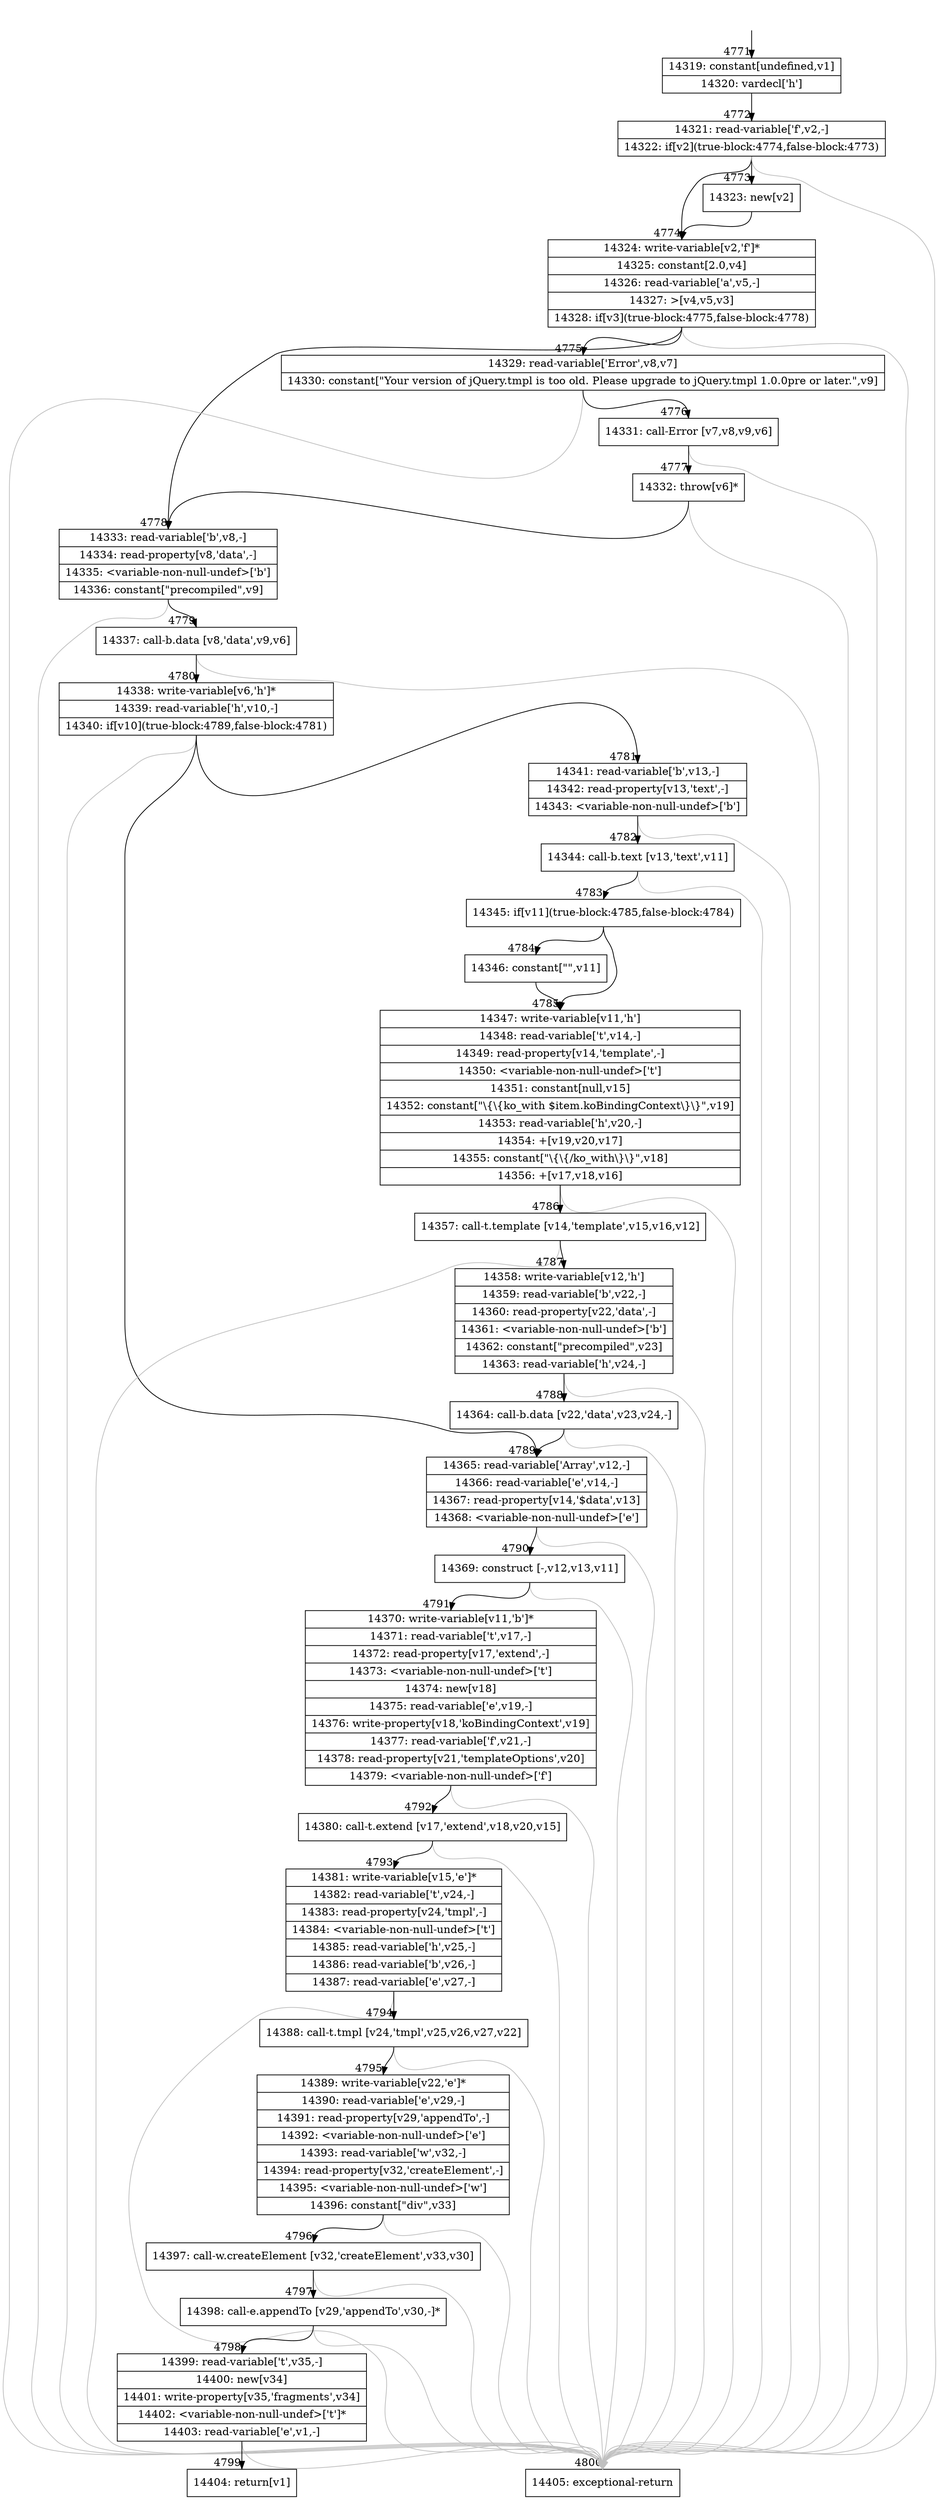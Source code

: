 digraph {
rankdir="TD"
BB_entry382[shape=none,label=""];
BB_entry382 -> BB4771 [tailport=s, headport=n, headlabel="    4771"]
BB4771 [shape=record label="{14319: constant[undefined,v1]|14320: vardecl['h']}" ] 
BB4771 -> BB4772 [tailport=s, headport=n, headlabel="      4772"]
BB4772 [shape=record label="{14321: read-variable['f',v2,-]|14322: if[v2](true-block:4774,false-block:4773)}" ] 
BB4772 -> BB4774 [tailport=s, headport=n, headlabel="      4774"]
BB4772 -> BB4773 [tailport=s, headport=n, headlabel="      4773"]
BB4772 -> BB4800 [tailport=s, headport=n, color=gray, headlabel="      4800"]
BB4773 [shape=record label="{14323: new[v2]}" ] 
BB4773 -> BB4774 [tailport=s, headport=n]
BB4774 [shape=record label="{14324: write-variable[v2,'f']*|14325: constant[2.0,v4]|14326: read-variable['a',v5,-]|14327: \>[v4,v5,v3]|14328: if[v3](true-block:4775,false-block:4778)}" ] 
BB4774 -> BB4775 [tailport=s, headport=n, headlabel="      4775"]
BB4774 -> BB4778 [tailport=s, headport=n, headlabel="      4778"]
BB4774 -> BB4800 [tailport=s, headport=n, color=gray]
BB4775 [shape=record label="{14329: read-variable['Error',v8,v7]|14330: constant[\"Your version of jQuery.tmpl is too old. Please upgrade to jQuery.tmpl 1.0.0pre or later.\",v9]}" ] 
BB4775 -> BB4776 [tailport=s, headport=n, headlabel="      4776"]
BB4775 -> BB4800 [tailport=s, headport=n, color=gray]
BB4776 [shape=record label="{14331: call-Error [v7,v8,v9,v6]}" ] 
BB4776 -> BB4777 [tailport=s, headport=n, headlabel="      4777"]
BB4776 -> BB4800 [tailport=s, headport=n, color=gray]
BB4777 [shape=record label="{14332: throw[v6]*}" ] 
BB4777 -> BB4778 [tailport=s, headport=n]
BB4777 -> BB4800 [tailport=s, headport=n, color=gray]
BB4778 [shape=record label="{14333: read-variable['b',v8,-]|14334: read-property[v8,'data',-]|14335: \<variable-non-null-undef\>['b']|14336: constant[\"precompiled\",v9]}" ] 
BB4778 -> BB4779 [tailport=s, headport=n, headlabel="      4779"]
BB4778 -> BB4800 [tailport=s, headport=n, color=gray]
BB4779 [shape=record label="{14337: call-b.data [v8,'data',v9,v6]}" ] 
BB4779 -> BB4780 [tailport=s, headport=n, headlabel="      4780"]
BB4779 -> BB4800 [tailport=s, headport=n, color=gray]
BB4780 [shape=record label="{14338: write-variable[v6,'h']*|14339: read-variable['h',v10,-]|14340: if[v10](true-block:4789,false-block:4781)}" ] 
BB4780 -> BB4789 [tailport=s, headport=n, headlabel="      4789"]
BB4780 -> BB4781 [tailport=s, headport=n, headlabel="      4781"]
BB4780 -> BB4800 [tailport=s, headport=n, color=gray]
BB4781 [shape=record label="{14341: read-variable['b',v13,-]|14342: read-property[v13,'text',-]|14343: \<variable-non-null-undef\>['b']}" ] 
BB4781 -> BB4782 [tailport=s, headport=n, headlabel="      4782"]
BB4781 -> BB4800 [tailport=s, headport=n, color=gray]
BB4782 [shape=record label="{14344: call-b.text [v13,'text',v11]}" ] 
BB4782 -> BB4783 [tailport=s, headport=n, headlabel="      4783"]
BB4782 -> BB4800 [tailport=s, headport=n, color=gray]
BB4783 [shape=record label="{14345: if[v11](true-block:4785,false-block:4784)}" ] 
BB4783 -> BB4785 [tailport=s, headport=n, headlabel="      4785"]
BB4783 -> BB4784 [tailport=s, headport=n, headlabel="      4784"]
BB4784 [shape=record label="{14346: constant[\"\",v11]}" ] 
BB4784 -> BB4785 [tailport=s, headport=n]
BB4785 [shape=record label="{14347: write-variable[v11,'h']|14348: read-variable['t',v14,-]|14349: read-property[v14,'template',-]|14350: \<variable-non-null-undef\>['t']|14351: constant[null,v15]|14352: constant[\"\\\{\\\{ko_with $item.koBindingContext\\\}\\\}\",v19]|14353: read-variable['h',v20,-]|14354: +[v19,v20,v17]|14355: constant[\"\\\{\\\{/ko_with\\\}\\\}\",v18]|14356: +[v17,v18,v16]}" ] 
BB4785 -> BB4786 [tailport=s, headport=n, headlabel="      4786"]
BB4785 -> BB4800 [tailport=s, headport=n, color=gray]
BB4786 [shape=record label="{14357: call-t.template [v14,'template',v15,v16,v12]}" ] 
BB4786 -> BB4787 [tailport=s, headport=n, headlabel="      4787"]
BB4786 -> BB4800 [tailport=s, headport=n, color=gray]
BB4787 [shape=record label="{14358: write-variable[v12,'h']|14359: read-variable['b',v22,-]|14360: read-property[v22,'data',-]|14361: \<variable-non-null-undef\>['b']|14362: constant[\"precompiled\",v23]|14363: read-variable['h',v24,-]}" ] 
BB4787 -> BB4788 [tailport=s, headport=n, headlabel="      4788"]
BB4787 -> BB4800 [tailport=s, headport=n, color=gray]
BB4788 [shape=record label="{14364: call-b.data [v22,'data',v23,v24,-]}" ] 
BB4788 -> BB4789 [tailport=s, headport=n]
BB4788 -> BB4800 [tailport=s, headport=n, color=gray]
BB4789 [shape=record label="{14365: read-variable['Array',v12,-]|14366: read-variable['e',v14,-]|14367: read-property[v14,'$data',v13]|14368: \<variable-non-null-undef\>['e']}" ] 
BB4789 -> BB4790 [tailport=s, headport=n, headlabel="      4790"]
BB4789 -> BB4800 [tailport=s, headport=n, color=gray]
BB4790 [shape=record label="{14369: construct [-,v12,v13,v11]}" ] 
BB4790 -> BB4791 [tailport=s, headport=n, headlabel="      4791"]
BB4790 -> BB4800 [tailport=s, headport=n, color=gray]
BB4791 [shape=record label="{14370: write-variable[v11,'b']*|14371: read-variable['t',v17,-]|14372: read-property[v17,'extend',-]|14373: \<variable-non-null-undef\>['t']|14374: new[v18]|14375: read-variable['e',v19,-]|14376: write-property[v18,'koBindingContext',v19]|14377: read-variable['f',v21,-]|14378: read-property[v21,'templateOptions',v20]|14379: \<variable-non-null-undef\>['f']}" ] 
BB4791 -> BB4792 [tailport=s, headport=n, headlabel="      4792"]
BB4791 -> BB4800 [tailport=s, headport=n, color=gray]
BB4792 [shape=record label="{14380: call-t.extend [v17,'extend',v18,v20,v15]}" ] 
BB4792 -> BB4793 [tailport=s, headport=n, headlabel="      4793"]
BB4792 -> BB4800 [tailport=s, headport=n, color=gray]
BB4793 [shape=record label="{14381: write-variable[v15,'e']*|14382: read-variable['t',v24,-]|14383: read-property[v24,'tmpl',-]|14384: \<variable-non-null-undef\>['t']|14385: read-variable['h',v25,-]|14386: read-variable['b',v26,-]|14387: read-variable['e',v27,-]}" ] 
BB4793 -> BB4794 [tailport=s, headport=n, headlabel="      4794"]
BB4793 -> BB4800 [tailport=s, headport=n, color=gray]
BB4794 [shape=record label="{14388: call-t.tmpl [v24,'tmpl',v25,v26,v27,v22]}" ] 
BB4794 -> BB4795 [tailport=s, headport=n, headlabel="      4795"]
BB4794 -> BB4800 [tailport=s, headport=n, color=gray]
BB4795 [shape=record label="{14389: write-variable[v22,'e']*|14390: read-variable['e',v29,-]|14391: read-property[v29,'appendTo',-]|14392: \<variable-non-null-undef\>['e']|14393: read-variable['w',v32,-]|14394: read-property[v32,'createElement',-]|14395: \<variable-non-null-undef\>['w']|14396: constant[\"div\",v33]}" ] 
BB4795 -> BB4796 [tailport=s, headport=n, headlabel="      4796"]
BB4795 -> BB4800 [tailport=s, headport=n, color=gray]
BB4796 [shape=record label="{14397: call-w.createElement [v32,'createElement',v33,v30]}" ] 
BB4796 -> BB4797 [tailport=s, headport=n, headlabel="      4797"]
BB4796 -> BB4800 [tailport=s, headport=n, color=gray]
BB4797 [shape=record label="{14398: call-e.appendTo [v29,'appendTo',v30,-]*}" ] 
BB4797 -> BB4798 [tailport=s, headport=n, headlabel="      4798"]
BB4797 -> BB4800 [tailport=s, headport=n, color=gray]
BB4798 [shape=record label="{14399: read-variable['t',v35,-]|14400: new[v34]|14401: write-property[v35,'fragments',v34]|14402: \<variable-non-null-undef\>['t']*|14403: read-variable['e',v1,-]}" ] 
BB4798 -> BB4799 [tailport=s, headport=n, headlabel="      4799"]
BB4798 -> BB4800 [tailport=s, headport=n, color=gray]
BB4799 [shape=record label="{14404: return[v1]}" ] 
BB4800 [shape=record label="{14405: exceptional-return}" ] 
}

